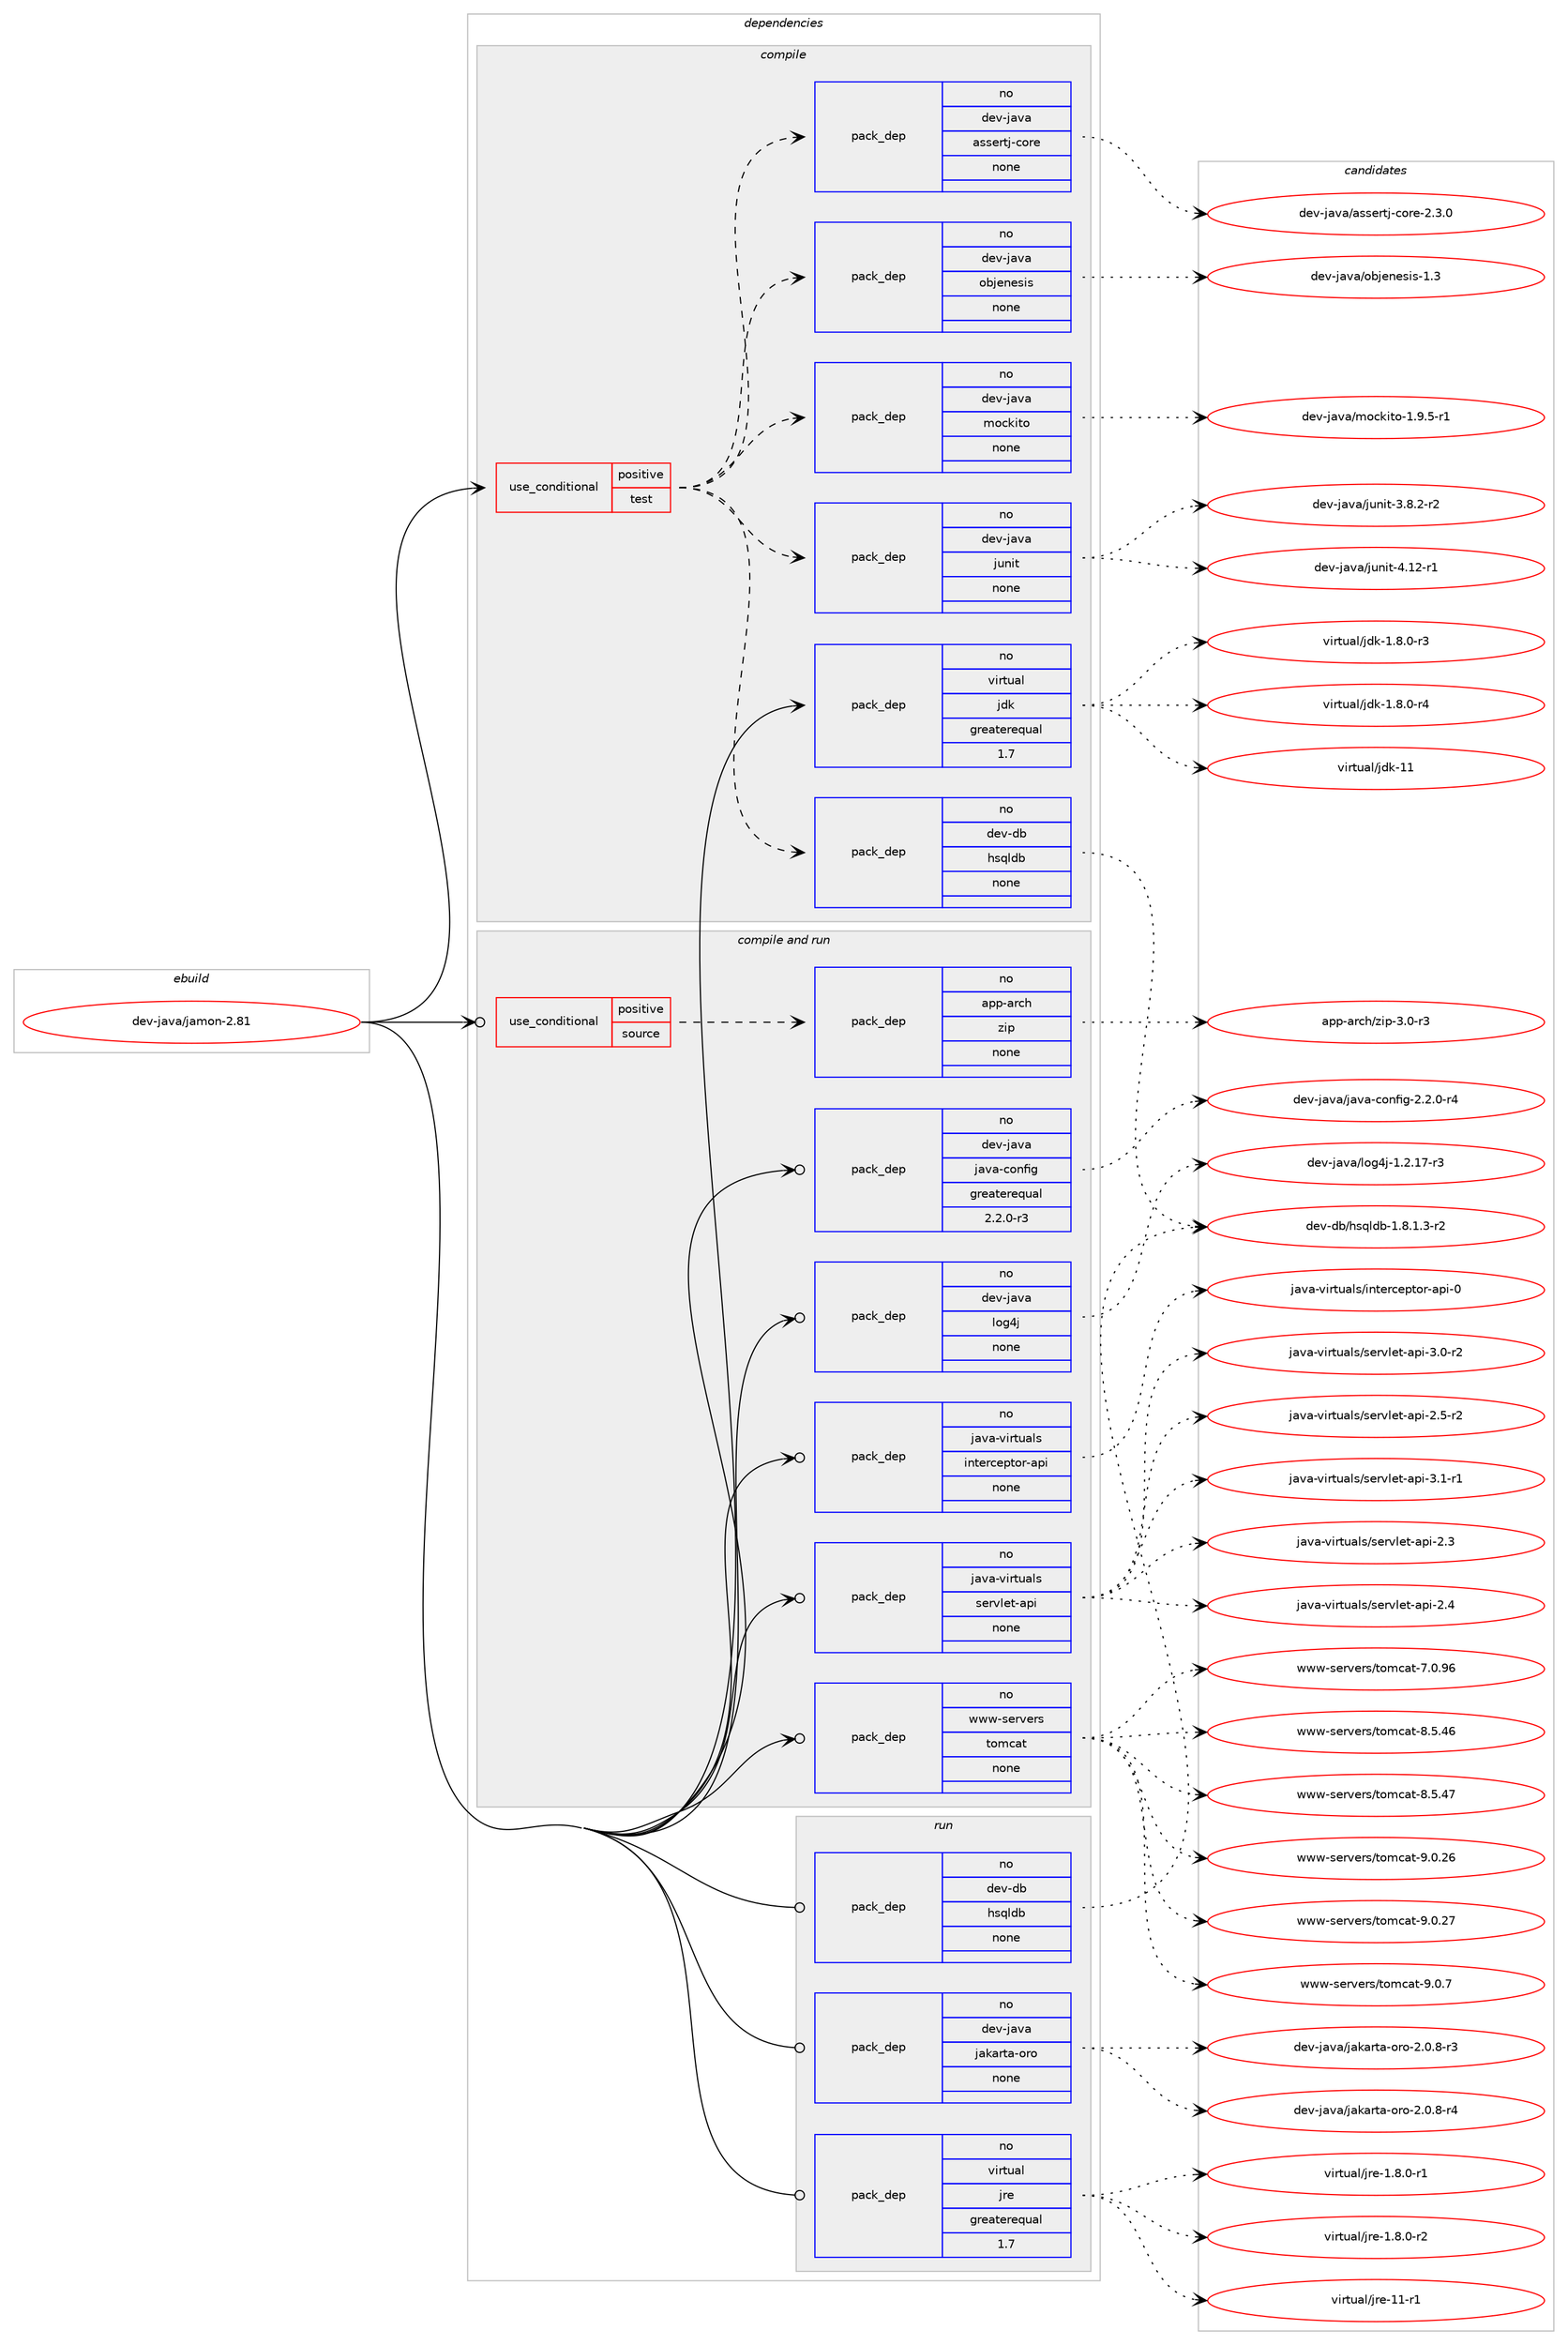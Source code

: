 digraph prolog {

# *************
# Graph options
# *************

newrank=true;
concentrate=true;
compound=true;
graph [rankdir=LR,fontname=Helvetica,fontsize=10,ranksep=1.5];#, ranksep=2.5, nodesep=0.2];
edge  [arrowhead=vee];
node  [fontname=Helvetica,fontsize=10];

# **********
# The ebuild
# **********

subgraph cluster_leftcol {
color=gray;
rank=same;
label=<<i>ebuild</i>>;
id [label="dev-java/jamon-2.81", color=red, width=4, href="../dev-java/jamon-2.81.svg"];
}

# ****************
# The dependencies
# ****************

subgraph cluster_midcol {
color=gray;
label=<<i>dependencies</i>>;
subgraph cluster_compile {
fillcolor="#eeeeee";
style=filled;
label=<<i>compile</i>>;
subgraph cond128935 {
dependency553367 [label=<<TABLE BORDER="0" CELLBORDER="1" CELLSPACING="0" CELLPADDING="4"><TR><TD ROWSPAN="3" CELLPADDING="10">use_conditional</TD></TR><TR><TD>positive</TD></TR><TR><TD>test</TD></TR></TABLE>>, shape=none, color=red];
subgraph pack413257 {
dependency553368 [label=<<TABLE BORDER="0" CELLBORDER="1" CELLSPACING="0" CELLPADDING="4" WIDTH="220"><TR><TD ROWSPAN="6" CELLPADDING="30">pack_dep</TD></TR><TR><TD WIDTH="110">no</TD></TR><TR><TD>dev-db</TD></TR><TR><TD>hsqldb</TD></TR><TR><TD>none</TD></TR><TR><TD></TD></TR></TABLE>>, shape=none, color=blue];
}
dependency553367:e -> dependency553368:w [weight=20,style="dashed",arrowhead="vee"];
subgraph pack413258 {
dependency553369 [label=<<TABLE BORDER="0" CELLBORDER="1" CELLSPACING="0" CELLPADDING="4" WIDTH="220"><TR><TD ROWSPAN="6" CELLPADDING="30">pack_dep</TD></TR><TR><TD WIDTH="110">no</TD></TR><TR><TD>dev-java</TD></TR><TR><TD>assertj-core</TD></TR><TR><TD>none</TD></TR><TR><TD></TD></TR></TABLE>>, shape=none, color=blue];
}
dependency553367:e -> dependency553369:w [weight=20,style="dashed",arrowhead="vee"];
subgraph pack413259 {
dependency553370 [label=<<TABLE BORDER="0" CELLBORDER="1" CELLSPACING="0" CELLPADDING="4" WIDTH="220"><TR><TD ROWSPAN="6" CELLPADDING="30">pack_dep</TD></TR><TR><TD WIDTH="110">no</TD></TR><TR><TD>dev-java</TD></TR><TR><TD>junit</TD></TR><TR><TD>none</TD></TR><TR><TD></TD></TR></TABLE>>, shape=none, color=blue];
}
dependency553367:e -> dependency553370:w [weight=20,style="dashed",arrowhead="vee"];
subgraph pack413260 {
dependency553371 [label=<<TABLE BORDER="0" CELLBORDER="1" CELLSPACING="0" CELLPADDING="4" WIDTH="220"><TR><TD ROWSPAN="6" CELLPADDING="30">pack_dep</TD></TR><TR><TD WIDTH="110">no</TD></TR><TR><TD>dev-java</TD></TR><TR><TD>mockito</TD></TR><TR><TD>none</TD></TR><TR><TD></TD></TR></TABLE>>, shape=none, color=blue];
}
dependency553367:e -> dependency553371:w [weight=20,style="dashed",arrowhead="vee"];
subgraph pack413261 {
dependency553372 [label=<<TABLE BORDER="0" CELLBORDER="1" CELLSPACING="0" CELLPADDING="4" WIDTH="220"><TR><TD ROWSPAN="6" CELLPADDING="30">pack_dep</TD></TR><TR><TD WIDTH="110">no</TD></TR><TR><TD>dev-java</TD></TR><TR><TD>objenesis</TD></TR><TR><TD>none</TD></TR><TR><TD></TD></TR></TABLE>>, shape=none, color=blue];
}
dependency553367:e -> dependency553372:w [weight=20,style="dashed",arrowhead="vee"];
}
id:e -> dependency553367:w [weight=20,style="solid",arrowhead="vee"];
subgraph pack413262 {
dependency553373 [label=<<TABLE BORDER="0" CELLBORDER="1" CELLSPACING="0" CELLPADDING="4" WIDTH="220"><TR><TD ROWSPAN="6" CELLPADDING="30">pack_dep</TD></TR><TR><TD WIDTH="110">no</TD></TR><TR><TD>virtual</TD></TR><TR><TD>jdk</TD></TR><TR><TD>greaterequal</TD></TR><TR><TD>1.7</TD></TR></TABLE>>, shape=none, color=blue];
}
id:e -> dependency553373:w [weight=20,style="solid",arrowhead="vee"];
}
subgraph cluster_compileandrun {
fillcolor="#eeeeee";
style=filled;
label=<<i>compile and run</i>>;
subgraph cond128936 {
dependency553374 [label=<<TABLE BORDER="0" CELLBORDER="1" CELLSPACING="0" CELLPADDING="4"><TR><TD ROWSPAN="3" CELLPADDING="10">use_conditional</TD></TR><TR><TD>positive</TD></TR><TR><TD>source</TD></TR></TABLE>>, shape=none, color=red];
subgraph pack413263 {
dependency553375 [label=<<TABLE BORDER="0" CELLBORDER="1" CELLSPACING="0" CELLPADDING="4" WIDTH="220"><TR><TD ROWSPAN="6" CELLPADDING="30">pack_dep</TD></TR><TR><TD WIDTH="110">no</TD></TR><TR><TD>app-arch</TD></TR><TR><TD>zip</TD></TR><TR><TD>none</TD></TR><TR><TD></TD></TR></TABLE>>, shape=none, color=blue];
}
dependency553374:e -> dependency553375:w [weight=20,style="dashed",arrowhead="vee"];
}
id:e -> dependency553374:w [weight=20,style="solid",arrowhead="odotvee"];
subgraph pack413264 {
dependency553376 [label=<<TABLE BORDER="0" CELLBORDER="1" CELLSPACING="0" CELLPADDING="4" WIDTH="220"><TR><TD ROWSPAN="6" CELLPADDING="30">pack_dep</TD></TR><TR><TD WIDTH="110">no</TD></TR><TR><TD>dev-java</TD></TR><TR><TD>java-config</TD></TR><TR><TD>greaterequal</TD></TR><TR><TD>2.2.0-r3</TD></TR></TABLE>>, shape=none, color=blue];
}
id:e -> dependency553376:w [weight=20,style="solid",arrowhead="odotvee"];
subgraph pack413265 {
dependency553377 [label=<<TABLE BORDER="0" CELLBORDER="1" CELLSPACING="0" CELLPADDING="4" WIDTH="220"><TR><TD ROWSPAN="6" CELLPADDING="30">pack_dep</TD></TR><TR><TD WIDTH="110">no</TD></TR><TR><TD>dev-java</TD></TR><TR><TD>log4j</TD></TR><TR><TD>none</TD></TR><TR><TD></TD></TR></TABLE>>, shape=none, color=blue];
}
id:e -> dependency553377:w [weight=20,style="solid",arrowhead="odotvee"];
subgraph pack413266 {
dependency553378 [label=<<TABLE BORDER="0" CELLBORDER="1" CELLSPACING="0" CELLPADDING="4" WIDTH="220"><TR><TD ROWSPAN="6" CELLPADDING="30">pack_dep</TD></TR><TR><TD WIDTH="110">no</TD></TR><TR><TD>java-virtuals</TD></TR><TR><TD>interceptor-api</TD></TR><TR><TD>none</TD></TR><TR><TD></TD></TR></TABLE>>, shape=none, color=blue];
}
id:e -> dependency553378:w [weight=20,style="solid",arrowhead="odotvee"];
subgraph pack413267 {
dependency553379 [label=<<TABLE BORDER="0" CELLBORDER="1" CELLSPACING="0" CELLPADDING="4" WIDTH="220"><TR><TD ROWSPAN="6" CELLPADDING="30">pack_dep</TD></TR><TR><TD WIDTH="110">no</TD></TR><TR><TD>java-virtuals</TD></TR><TR><TD>servlet-api</TD></TR><TR><TD>none</TD></TR><TR><TD></TD></TR></TABLE>>, shape=none, color=blue];
}
id:e -> dependency553379:w [weight=20,style="solid",arrowhead="odotvee"];
subgraph pack413268 {
dependency553380 [label=<<TABLE BORDER="0" CELLBORDER="1" CELLSPACING="0" CELLPADDING="4" WIDTH="220"><TR><TD ROWSPAN="6" CELLPADDING="30">pack_dep</TD></TR><TR><TD WIDTH="110">no</TD></TR><TR><TD>www-servers</TD></TR><TR><TD>tomcat</TD></TR><TR><TD>none</TD></TR><TR><TD></TD></TR></TABLE>>, shape=none, color=blue];
}
id:e -> dependency553380:w [weight=20,style="solid",arrowhead="odotvee"];
}
subgraph cluster_run {
fillcolor="#eeeeee";
style=filled;
label=<<i>run</i>>;
subgraph pack413269 {
dependency553381 [label=<<TABLE BORDER="0" CELLBORDER="1" CELLSPACING="0" CELLPADDING="4" WIDTH="220"><TR><TD ROWSPAN="6" CELLPADDING="30">pack_dep</TD></TR><TR><TD WIDTH="110">no</TD></TR><TR><TD>dev-db</TD></TR><TR><TD>hsqldb</TD></TR><TR><TD>none</TD></TR><TR><TD></TD></TR></TABLE>>, shape=none, color=blue];
}
id:e -> dependency553381:w [weight=20,style="solid",arrowhead="odot"];
subgraph pack413270 {
dependency553382 [label=<<TABLE BORDER="0" CELLBORDER="1" CELLSPACING="0" CELLPADDING="4" WIDTH="220"><TR><TD ROWSPAN="6" CELLPADDING="30">pack_dep</TD></TR><TR><TD WIDTH="110">no</TD></TR><TR><TD>dev-java</TD></TR><TR><TD>jakarta-oro</TD></TR><TR><TD>none</TD></TR><TR><TD></TD></TR></TABLE>>, shape=none, color=blue];
}
id:e -> dependency553382:w [weight=20,style="solid",arrowhead="odot"];
subgraph pack413271 {
dependency553383 [label=<<TABLE BORDER="0" CELLBORDER="1" CELLSPACING="0" CELLPADDING="4" WIDTH="220"><TR><TD ROWSPAN="6" CELLPADDING="30">pack_dep</TD></TR><TR><TD WIDTH="110">no</TD></TR><TR><TD>virtual</TD></TR><TR><TD>jre</TD></TR><TR><TD>greaterequal</TD></TR><TR><TD>1.7</TD></TR></TABLE>>, shape=none, color=blue];
}
id:e -> dependency553383:w [weight=20,style="solid",arrowhead="odot"];
}
}

# **************
# The candidates
# **************

subgraph cluster_choices {
rank=same;
color=gray;
label=<<i>candidates</i>>;

subgraph choice413257 {
color=black;
nodesep=1;
choice1001011184510098471041151131081009845494656464946514511450 [label="dev-db/hsqldb-1.8.1.3-r2", color=red, width=4,href="../dev-db/hsqldb-1.8.1.3-r2.svg"];
dependency553368:e -> choice1001011184510098471041151131081009845494656464946514511450:w [style=dotted,weight="100"];
}
subgraph choice413258 {
color=black;
nodesep=1;
choice10010111845106971189747971151151011141161064599111114101455046514648 [label="dev-java/assertj-core-2.3.0", color=red, width=4,href="../dev-java/assertj-core-2.3.0.svg"];
dependency553369:e -> choice10010111845106971189747971151151011141161064599111114101455046514648:w [style=dotted,weight="100"];
}
subgraph choice413259 {
color=black;
nodesep=1;
choice100101118451069711897471061171101051164551465646504511450 [label="dev-java/junit-3.8.2-r2", color=red, width=4,href="../dev-java/junit-3.8.2-r2.svg"];
choice1001011184510697118974710611711010511645524649504511449 [label="dev-java/junit-4.12-r1", color=red, width=4,href="../dev-java/junit-4.12-r1.svg"];
dependency553370:e -> choice100101118451069711897471061171101051164551465646504511450:w [style=dotted,weight="100"];
dependency553370:e -> choice1001011184510697118974710611711010511645524649504511449:w [style=dotted,weight="100"];
}
subgraph choice413260 {
color=black;
nodesep=1;
choice10010111845106971189747109111991071051161114549465746534511449 [label="dev-java/mockito-1.9.5-r1", color=red, width=4,href="../dev-java/mockito-1.9.5-r1.svg"];
dependency553371:e -> choice10010111845106971189747109111991071051161114549465746534511449:w [style=dotted,weight="100"];
}
subgraph choice413261 {
color=black;
nodesep=1;
choice100101118451069711897471119810610111010111510511545494651 [label="dev-java/objenesis-1.3", color=red, width=4,href="../dev-java/objenesis-1.3.svg"];
dependency553372:e -> choice100101118451069711897471119810610111010111510511545494651:w [style=dotted,weight="100"];
}
subgraph choice413262 {
color=black;
nodesep=1;
choice11810511411611797108471061001074549465646484511451 [label="virtual/jdk-1.8.0-r3", color=red, width=4,href="../virtual/jdk-1.8.0-r3.svg"];
choice11810511411611797108471061001074549465646484511452 [label="virtual/jdk-1.8.0-r4", color=red, width=4,href="../virtual/jdk-1.8.0-r4.svg"];
choice1181051141161179710847106100107454949 [label="virtual/jdk-11", color=red, width=4,href="../virtual/jdk-11.svg"];
dependency553373:e -> choice11810511411611797108471061001074549465646484511451:w [style=dotted,weight="100"];
dependency553373:e -> choice11810511411611797108471061001074549465646484511452:w [style=dotted,weight="100"];
dependency553373:e -> choice1181051141161179710847106100107454949:w [style=dotted,weight="100"];
}
subgraph choice413263 {
color=black;
nodesep=1;
choice9711211245971149910447122105112455146484511451 [label="app-arch/zip-3.0-r3", color=red, width=4,href="../app-arch/zip-3.0-r3.svg"];
dependency553375:e -> choice9711211245971149910447122105112455146484511451:w [style=dotted,weight="100"];
}
subgraph choice413264 {
color=black;
nodesep=1;
choice10010111845106971189747106971189745991111101021051034550465046484511452 [label="dev-java/java-config-2.2.0-r4", color=red, width=4,href="../dev-java/java-config-2.2.0-r4.svg"];
dependency553376:e -> choice10010111845106971189747106971189745991111101021051034550465046484511452:w [style=dotted,weight="100"];
}
subgraph choice413265 {
color=black;
nodesep=1;
choice1001011184510697118974710811110352106454946504649554511451 [label="dev-java/log4j-1.2.17-r3", color=red, width=4,href="../dev-java/log4j-1.2.17-r3.svg"];
dependency553377:e -> choice1001011184510697118974710811110352106454946504649554511451:w [style=dotted,weight="100"];
}
subgraph choice413266 {
color=black;
nodesep=1;
choice10697118974511810511411611797108115471051101161011149910111211611111445971121054548 [label="java-virtuals/interceptor-api-0", color=red, width=4,href="../java-virtuals/interceptor-api-0.svg"];
dependency553378:e -> choice10697118974511810511411611797108115471051101161011149910111211611111445971121054548:w [style=dotted,weight="100"];
}
subgraph choice413267 {
color=black;
nodesep=1;
choice1069711897451181051141161179710811547115101114118108101116459711210545504651 [label="java-virtuals/servlet-api-2.3", color=red, width=4,href="../java-virtuals/servlet-api-2.3.svg"];
choice1069711897451181051141161179710811547115101114118108101116459711210545504652 [label="java-virtuals/servlet-api-2.4", color=red, width=4,href="../java-virtuals/servlet-api-2.4.svg"];
choice10697118974511810511411611797108115471151011141181081011164597112105455046534511450 [label="java-virtuals/servlet-api-2.5-r2", color=red, width=4,href="../java-virtuals/servlet-api-2.5-r2.svg"];
choice10697118974511810511411611797108115471151011141181081011164597112105455146484511450 [label="java-virtuals/servlet-api-3.0-r2", color=red, width=4,href="../java-virtuals/servlet-api-3.0-r2.svg"];
choice10697118974511810511411611797108115471151011141181081011164597112105455146494511449 [label="java-virtuals/servlet-api-3.1-r1", color=red, width=4,href="../java-virtuals/servlet-api-3.1-r1.svg"];
dependency553379:e -> choice1069711897451181051141161179710811547115101114118108101116459711210545504651:w [style=dotted,weight="100"];
dependency553379:e -> choice1069711897451181051141161179710811547115101114118108101116459711210545504652:w [style=dotted,weight="100"];
dependency553379:e -> choice10697118974511810511411611797108115471151011141181081011164597112105455046534511450:w [style=dotted,weight="100"];
dependency553379:e -> choice10697118974511810511411611797108115471151011141181081011164597112105455146484511450:w [style=dotted,weight="100"];
dependency553379:e -> choice10697118974511810511411611797108115471151011141181081011164597112105455146494511449:w [style=dotted,weight="100"];
}
subgraph choice413268 {
color=black;
nodesep=1;
choice1191191194511510111411810111411547116111109999711645554648465754 [label="www-servers/tomcat-7.0.96", color=red, width=4,href="../www-servers/tomcat-7.0.96.svg"];
choice1191191194511510111411810111411547116111109999711645564653465254 [label="www-servers/tomcat-8.5.46", color=red, width=4,href="../www-servers/tomcat-8.5.46.svg"];
choice1191191194511510111411810111411547116111109999711645564653465255 [label="www-servers/tomcat-8.5.47", color=red, width=4,href="../www-servers/tomcat-8.5.47.svg"];
choice1191191194511510111411810111411547116111109999711645574648465054 [label="www-servers/tomcat-9.0.26", color=red, width=4,href="../www-servers/tomcat-9.0.26.svg"];
choice1191191194511510111411810111411547116111109999711645574648465055 [label="www-servers/tomcat-9.0.27", color=red, width=4,href="../www-servers/tomcat-9.0.27.svg"];
choice11911911945115101114118101114115471161111099997116455746484655 [label="www-servers/tomcat-9.0.7", color=red, width=4,href="../www-servers/tomcat-9.0.7.svg"];
dependency553380:e -> choice1191191194511510111411810111411547116111109999711645554648465754:w [style=dotted,weight="100"];
dependency553380:e -> choice1191191194511510111411810111411547116111109999711645564653465254:w [style=dotted,weight="100"];
dependency553380:e -> choice1191191194511510111411810111411547116111109999711645564653465255:w [style=dotted,weight="100"];
dependency553380:e -> choice1191191194511510111411810111411547116111109999711645574648465054:w [style=dotted,weight="100"];
dependency553380:e -> choice1191191194511510111411810111411547116111109999711645574648465055:w [style=dotted,weight="100"];
dependency553380:e -> choice11911911945115101114118101114115471161111099997116455746484655:w [style=dotted,weight="100"];
}
subgraph choice413269 {
color=black;
nodesep=1;
choice1001011184510098471041151131081009845494656464946514511450 [label="dev-db/hsqldb-1.8.1.3-r2", color=red, width=4,href="../dev-db/hsqldb-1.8.1.3-r2.svg"];
dependency553381:e -> choice1001011184510098471041151131081009845494656464946514511450:w [style=dotted,weight="100"];
}
subgraph choice413270 {
color=black;
nodesep=1;
choice10010111845106971189747106971079711411697451111141114550464846564511451 [label="dev-java/jakarta-oro-2.0.8-r3", color=red, width=4,href="../dev-java/jakarta-oro-2.0.8-r3.svg"];
choice10010111845106971189747106971079711411697451111141114550464846564511452 [label="dev-java/jakarta-oro-2.0.8-r4", color=red, width=4,href="../dev-java/jakarta-oro-2.0.8-r4.svg"];
dependency553382:e -> choice10010111845106971189747106971079711411697451111141114550464846564511451:w [style=dotted,weight="100"];
dependency553382:e -> choice10010111845106971189747106971079711411697451111141114550464846564511452:w [style=dotted,weight="100"];
}
subgraph choice413271 {
color=black;
nodesep=1;
choice11810511411611797108471061141014549465646484511449 [label="virtual/jre-1.8.0-r1", color=red, width=4,href="../virtual/jre-1.8.0-r1.svg"];
choice11810511411611797108471061141014549465646484511450 [label="virtual/jre-1.8.0-r2", color=red, width=4,href="../virtual/jre-1.8.0-r2.svg"];
choice11810511411611797108471061141014549494511449 [label="virtual/jre-11-r1", color=red, width=4,href="../virtual/jre-11-r1.svg"];
dependency553383:e -> choice11810511411611797108471061141014549465646484511449:w [style=dotted,weight="100"];
dependency553383:e -> choice11810511411611797108471061141014549465646484511450:w [style=dotted,weight="100"];
dependency553383:e -> choice11810511411611797108471061141014549494511449:w [style=dotted,weight="100"];
}
}

}

